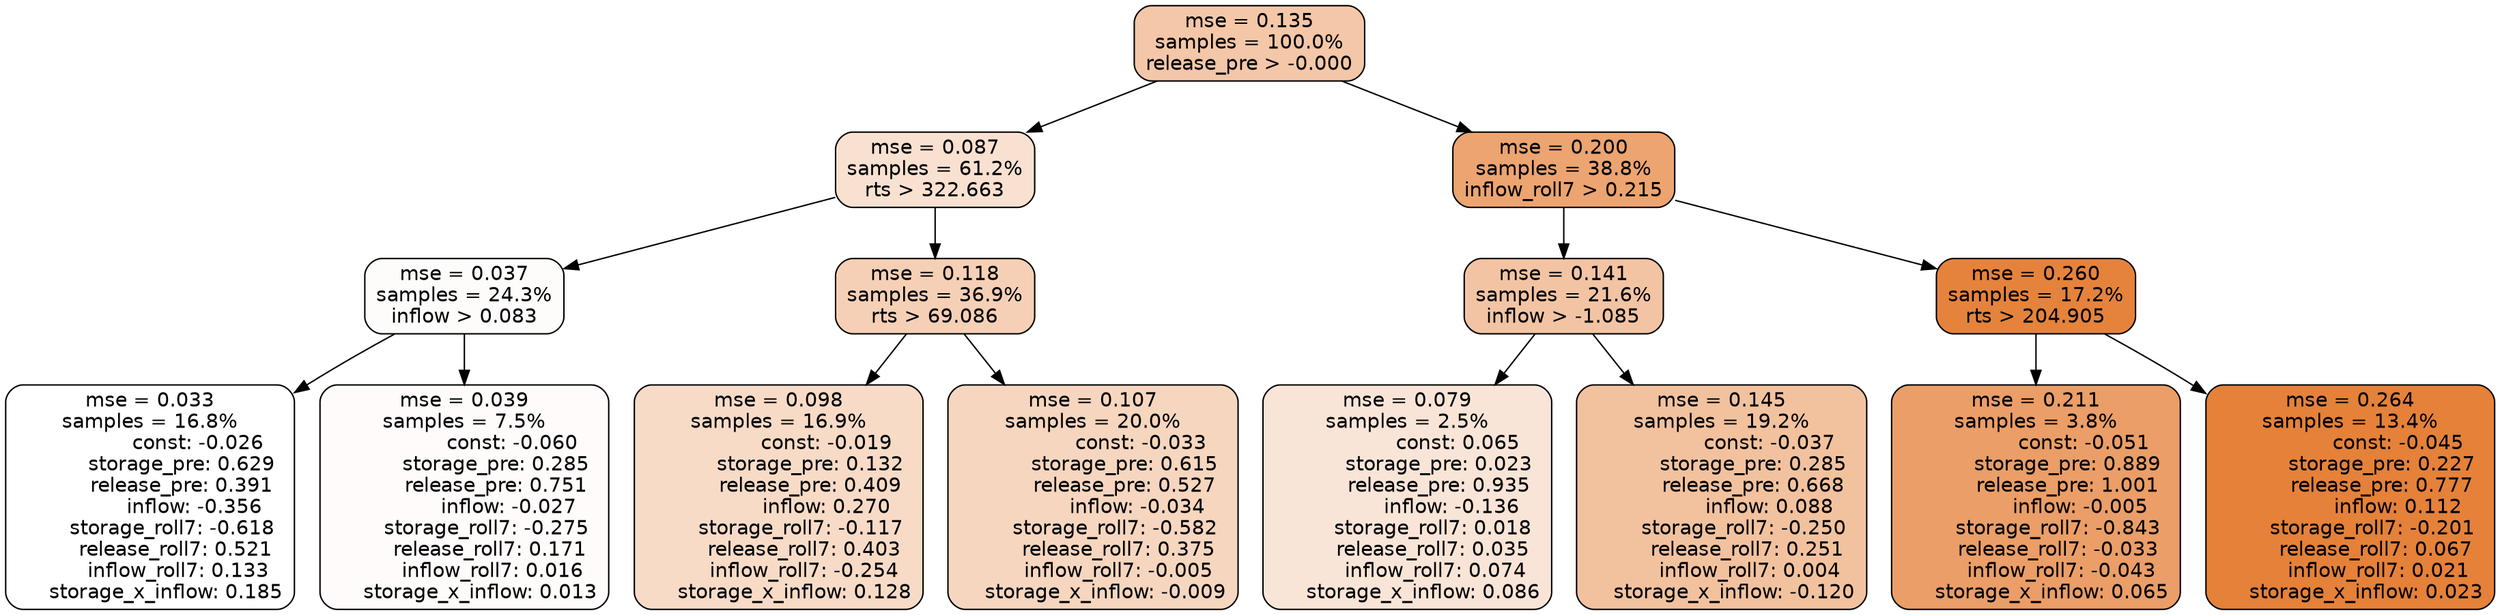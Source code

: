 digraph tree {
node [shape=rectangle, style="filled, rounded", color="black", fontname=helvetica] ;
edge [fontname=helvetica] ;
	"0" [label="mse = 0.135
samples = 100.0%
release_pre > -0.000", fillcolor="#f3c7a8"]
	"1" [label="mse = 0.087
samples = 61.2%
rts > 322.663", fillcolor="#f8e1d0"]
	"8" [label="mse = 0.200
samples = 38.8%
inflow_roll7 > 0.215", fillcolor="#eca470"]
	"5" [label="mse = 0.037
samples = 24.3%
inflow > 0.083", fillcolor="#fefcfb"]
	"2" [label="mse = 0.118
samples = 36.9%
rts > 69.086", fillcolor="#f5d0b6"]
	"9" [label="mse = 0.141
samples = 21.6%
inflow > -1.085", fillcolor="#f2c4a3"]
	"12" [label="mse = 0.260
samples = 17.2%
rts > 204.905", fillcolor="#e5833c"]
	"6" [label="mse = 0.033
samples = 16.8%
               const: -0.026
          storage_pre: 0.629
          release_pre: 0.391
              inflow: -0.356
       storage_roll7: -0.618
        release_roll7: 0.521
         inflow_roll7: 0.133
     storage_x_inflow: 0.185", fillcolor="#ffffff"]
	"7" [label="mse = 0.039
samples = 7.5%
               const: -0.060
          storage_pre: 0.285
          release_pre: 0.751
              inflow: -0.027
       storage_roll7: -0.275
        release_roll7: 0.171
         inflow_roll7: 0.016
     storage_x_inflow: 0.013", fillcolor="#fefbfa"]
	"3" [label="mse = 0.098
samples = 16.9%
               const: -0.019
          storage_pre: 0.132
          release_pre: 0.409
               inflow: 0.270
       storage_roll7: -0.117
        release_roll7: 0.403
        inflow_roll7: -0.254
     storage_x_inflow: 0.128", fillcolor="#f7dbc7"]
	"4" [label="mse = 0.107
samples = 20.0%
               const: -0.033
          storage_pre: 0.615
          release_pre: 0.527
              inflow: -0.034
       storage_roll7: -0.582
        release_roll7: 0.375
        inflow_roll7: -0.005
    storage_x_inflow: -0.009", fillcolor="#f6d6bf"]
	"10" [label="mse = 0.079
samples = 2.5%
                const: 0.065
          storage_pre: 0.023
          release_pre: 0.935
              inflow: -0.136
        storage_roll7: 0.018
        release_roll7: 0.035
         inflow_roll7: 0.074
     storage_x_inflow: 0.086", fillcolor="#f9e5d7"]
	"11" [label="mse = 0.145
samples = 19.2%
               const: -0.037
          storage_pre: 0.285
          release_pre: 0.668
               inflow: 0.088
       storage_roll7: -0.250
        release_roll7: 0.251
         inflow_roll7: 0.004
    storage_x_inflow: -0.120", fillcolor="#f2c29f"]
	"14" [label="mse = 0.211
samples = 3.8%
               const: -0.051
          storage_pre: 0.889
          release_pre: 1.001
              inflow: -0.005
       storage_roll7: -0.843
       release_roll7: -0.033
        inflow_roll7: -0.043
     storage_x_inflow: 0.065", fillcolor="#eb9e67"]
	"13" [label="mse = 0.264
samples = 13.4%
               const: -0.045
          storage_pre: 0.227
          release_pre: 0.777
               inflow: 0.112
       storage_roll7: -0.201
        release_roll7: 0.067
         inflow_roll7: 0.021
     storage_x_inflow: 0.023", fillcolor="#e58139"]

	"0" -> "1"
	"0" -> "8"
	"1" -> "2"
	"1" -> "5"
	"8" -> "9"
	"8" -> "12"
	"5" -> "6"
	"5" -> "7"
	"2" -> "3"
	"2" -> "4"
	"9" -> "10"
	"9" -> "11"
	"12" -> "13"
	"12" -> "14"
}